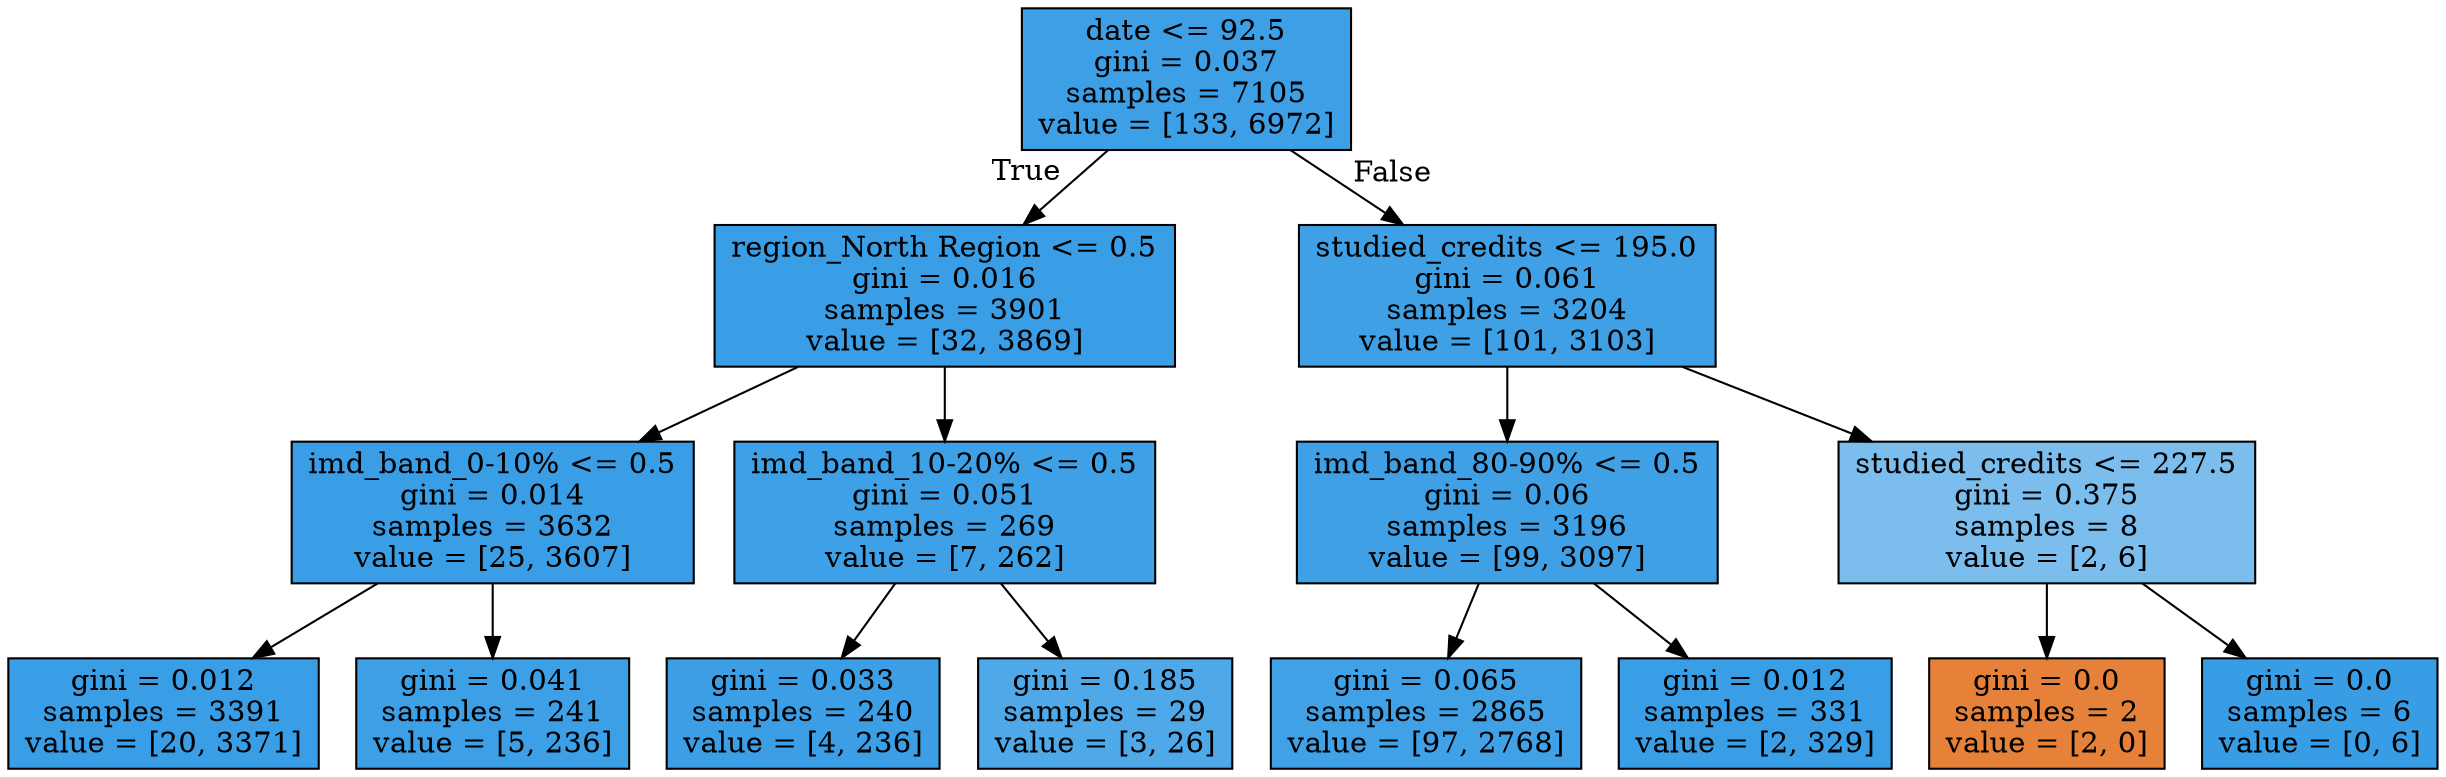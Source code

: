 digraph Tree {
node [shape=box, style="filled", color="black"] ;
0 [label="date <= 92.5\ngini = 0.037\nsamples = 7105\nvalue = [133, 6972]", fillcolor="#399de5fa"] ;
1 [label="region_North Region <= 0.5\ngini = 0.016\nsamples = 3901\nvalue = [32, 3869]", fillcolor="#399de5fd"] ;
0 -> 1 [labeldistance=2.5, labelangle=45, headlabel="True"] ;
2 [label="imd_band_0-10% <= 0.5\ngini = 0.014\nsamples = 3632\nvalue = [25, 3607]", fillcolor="#399de5fd"] ;
1 -> 2 ;
3 [label="gini = 0.012\nsamples = 3391\nvalue = [20, 3371]", fillcolor="#399de5fd"] ;
2 -> 3 ;
4 [label="gini = 0.041\nsamples = 241\nvalue = [5, 236]", fillcolor="#399de5fa"] ;
2 -> 4 ;
5 [label="imd_band_10-20% <= 0.5\ngini = 0.051\nsamples = 269\nvalue = [7, 262]", fillcolor="#399de5f8"] ;
1 -> 5 ;
6 [label="gini = 0.033\nsamples = 240\nvalue = [4, 236]", fillcolor="#399de5fb"] ;
5 -> 6 ;
7 [label="gini = 0.185\nsamples = 29\nvalue = [3, 26]", fillcolor="#399de5e2"] ;
5 -> 7 ;
8 [label="studied_credits <= 195.0\ngini = 0.061\nsamples = 3204\nvalue = [101, 3103]", fillcolor="#399de5f7"] ;
0 -> 8 [labeldistance=2.5, labelangle=-45, headlabel="False"] ;
9 [label="imd_band_80-90% <= 0.5\ngini = 0.06\nsamples = 3196\nvalue = [99, 3097]", fillcolor="#399de5f7"] ;
8 -> 9 ;
10 [label="gini = 0.065\nsamples = 2865\nvalue = [97, 2768]", fillcolor="#399de5f6"] ;
9 -> 10 ;
11 [label="gini = 0.012\nsamples = 331\nvalue = [2, 329]", fillcolor="#399de5fd"] ;
9 -> 11 ;
12 [label="studied_credits <= 227.5\ngini = 0.375\nsamples = 8\nvalue = [2, 6]", fillcolor="#399de5aa"] ;
8 -> 12 ;
13 [label="gini = 0.0\nsamples = 2\nvalue = [2, 0]", fillcolor="#e58139ff"] ;
12 -> 13 ;
14 [label="gini = 0.0\nsamples = 6\nvalue = [0, 6]", fillcolor="#399de5ff"] ;
12 -> 14 ;
}